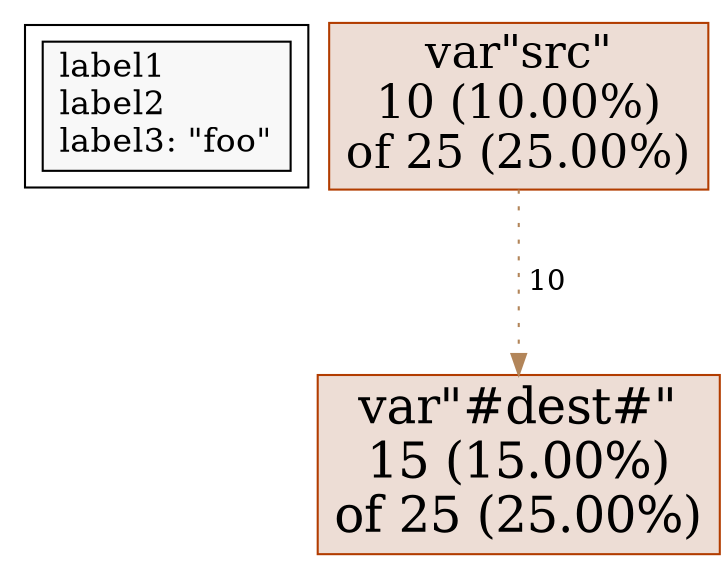 digraph "testtitle" {
node [style=filled fillcolor="#f8f8f8"]
subgraph cluster_L { "label1" [shape=box fontsize=16 label="label1\llabel2\llabel3: \"foo\"\l" tooltip="testtitle"] }
N1 [label="var\"src\"\n10 (10.00%)\nof 25 (25.00%)" id="node1" fontsize=22 shape=box tooltip="var\"src\" (25)" color="#b23c00" fillcolor="#edddd5"]
N2 [label="var\"#dest#\"\n15 (15.00%)\nof 25 (25.00%)" id="node2" fontsize=24 shape=box tooltip="var\"#dest#\" (25)" color="#b23c00" fillcolor="#edddd5"]
N1 -> N2 [label=" 10" weight=11 color="#b28559" tooltip="var\"src\" ... var\"#dest#\" (10)" labeltooltip="var\"src\" ... var\"#dest#\" (10)" style="dotted" minlen=2]
}
